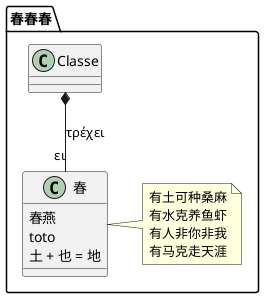{
  "sha1": "p17kssvaxlyywe2ul05tg1pp5kploh1",
  "insertion": {
    "when": "2024-06-04T17:28:40.553Z",
    "user": "plantuml@gmail.com"
  }
}
@startuml
'skinparam classFontName MS Mincho
'skinparam classAttributeFontName MS Mincho
'skinparam packageFontName MS Mincho

package 春春春 {
Classe *-- "ει" 春 : τρέχει
春 : 春燕
春 : toto
春 : 土 + 也 = 地
note right of 春
有土可种桑麻
有水克养鱼虾
有人非你非我
有马克走天涯
end note
@enduml
